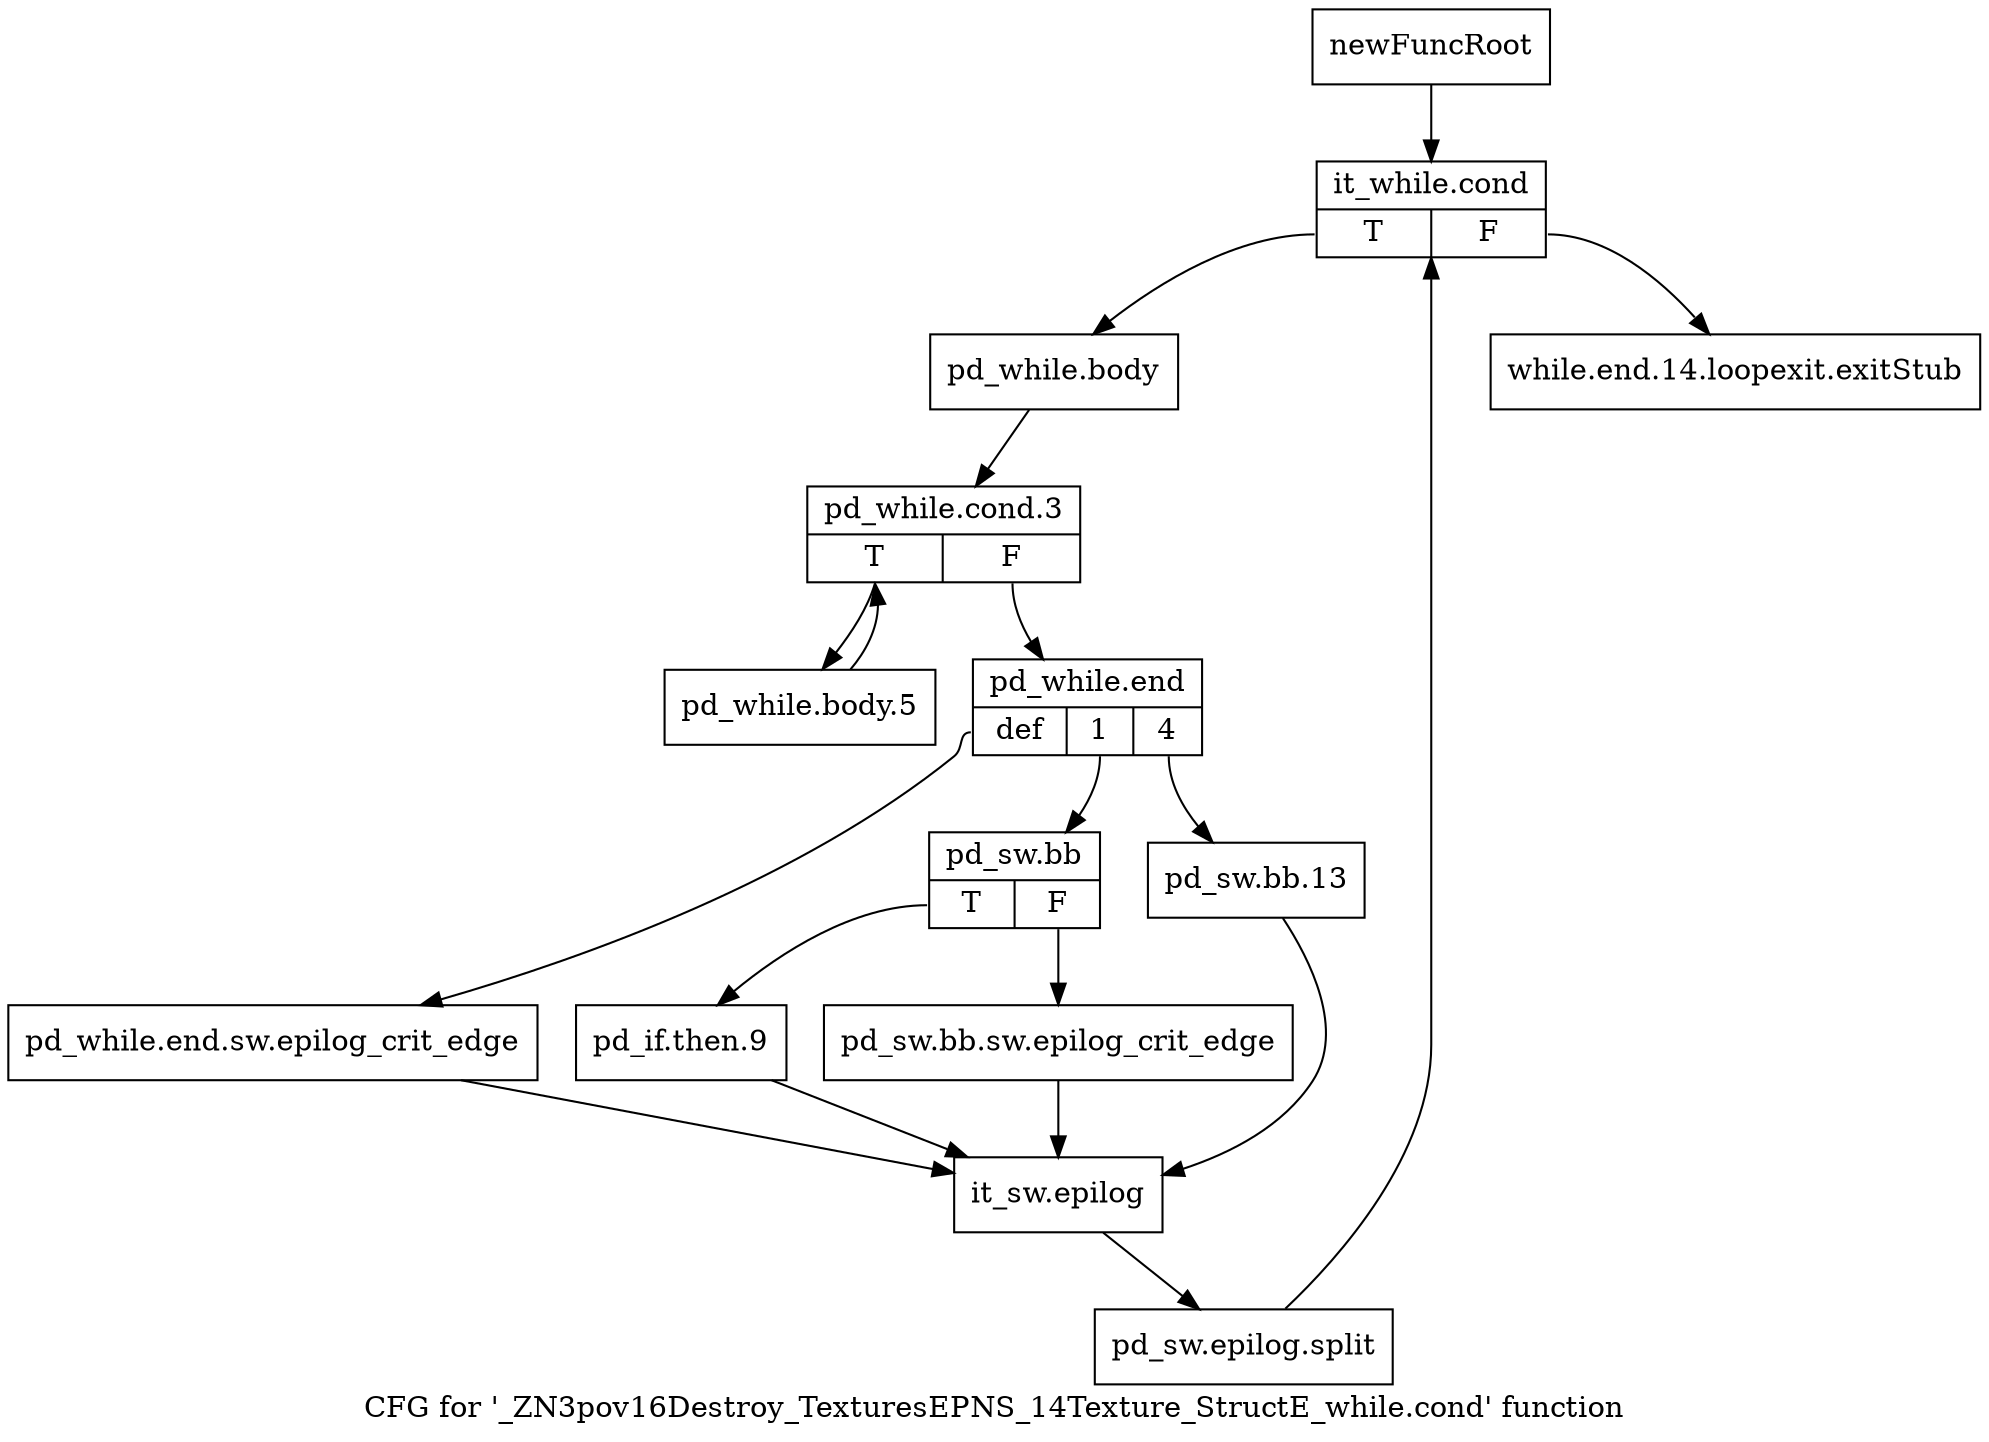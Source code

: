 digraph "CFG for '_ZN3pov16Destroy_TexturesEPNS_14Texture_StructE_while.cond' function" {
	label="CFG for '_ZN3pov16Destroy_TexturesEPNS_14Texture_StructE_while.cond' function";

	Node0x24f9590 [shape=record,label="{newFuncRoot}"];
	Node0x24f9590 -> Node0x24f9630;
	Node0x24f95e0 [shape=record,label="{while.end.14.loopexit.exitStub}"];
	Node0x24f9630 [shape=record,label="{it_while.cond|{<s0>T|<s1>F}}"];
	Node0x24f9630:s0 -> Node0x24f9680;
	Node0x24f9630:s1 -> Node0x24f95e0;
	Node0x24f9680 [shape=record,label="{pd_while.body}"];
	Node0x24f9680 -> Node0x24f96d0;
	Node0x24f96d0 [shape=record,label="{pd_while.cond.3|{<s0>T|<s1>F}}"];
	Node0x24f96d0:s0 -> Node0x24f9950;
	Node0x24f96d0:s1 -> Node0x24f9720;
	Node0x24f9720 [shape=record,label="{pd_while.end|{<s0>def|<s1>1|<s2>4}}"];
	Node0x24f9720:s0 -> Node0x24f98b0;
	Node0x24f9720:s1 -> Node0x24f97c0;
	Node0x24f9720:s2 -> Node0x24f9770;
	Node0x24f9770 [shape=record,label="{pd_sw.bb.13}"];
	Node0x24f9770 -> Node0x24f9900;
	Node0x24f97c0 [shape=record,label="{pd_sw.bb|{<s0>T|<s1>F}}"];
	Node0x24f97c0:s0 -> Node0x24f9860;
	Node0x24f97c0:s1 -> Node0x24f9810;
	Node0x24f9810 [shape=record,label="{pd_sw.bb.sw.epilog_crit_edge}"];
	Node0x24f9810 -> Node0x24f9900;
	Node0x24f9860 [shape=record,label="{pd_if.then.9}"];
	Node0x24f9860 -> Node0x24f9900;
	Node0x24f98b0 [shape=record,label="{pd_while.end.sw.epilog_crit_edge}"];
	Node0x24f98b0 -> Node0x24f9900;
	Node0x24f9900 [shape=record,label="{it_sw.epilog}"];
	Node0x24f9900 -> Node0x3869a40;
	Node0x3869a40 [shape=record,label="{pd_sw.epilog.split}"];
	Node0x3869a40 -> Node0x24f9630;
	Node0x24f9950 [shape=record,label="{pd_while.body.5}"];
	Node0x24f9950 -> Node0x24f96d0;
}
